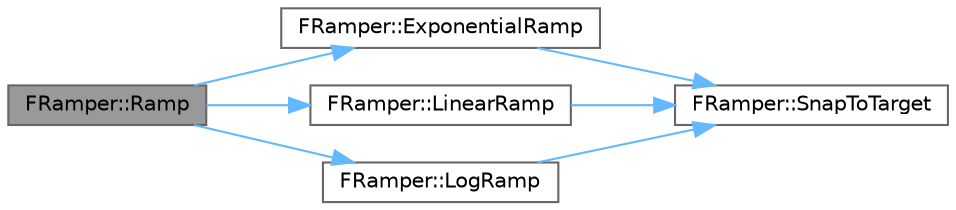 digraph "FRamper::Ramp"
{
 // INTERACTIVE_SVG=YES
 // LATEX_PDF_SIZE
  bgcolor="transparent";
  edge [fontname=Helvetica,fontsize=10,labelfontname=Helvetica,labelfontsize=10];
  node [fontname=Helvetica,fontsize=10,shape=box,height=0.2,width=0.4];
  rankdir="LR";
  Node1 [id="Node000001",label="FRamper::Ramp",height=0.2,width=0.4,color="gray40", fillcolor="grey60", style="filled", fontcolor="black",tooltip=" "];
  Node1 -> Node2 [id="edge1_Node000001_Node000002",color="steelblue1",style="solid",tooltip=" "];
  Node2 [id="Node000002",label="FRamper::ExponentialRamp",height=0.2,width=0.4,color="grey40", fillcolor="white", style="filled",URL="$d2/db5/classFRamper.html#a6f1d0be80d8282b9a87c5b5bd84b048b",tooltip=" "];
  Node2 -> Node3 [id="edge2_Node000002_Node000003",color="steelblue1",style="solid",tooltip=" "];
  Node3 [id="Node000003",label="FRamper::SnapToTarget",height=0.2,width=0.4,color="grey40", fillcolor="white", style="filled",URL="$d2/db5/classFRamper.html#a4bb76a39228922f4d225428a356fe2fe",tooltip=" "];
  Node1 -> Node4 [id="edge3_Node000001_Node000004",color="steelblue1",style="solid",tooltip=" "];
  Node4 [id="Node000004",label="FRamper::LinearRamp",height=0.2,width=0.4,color="grey40", fillcolor="white", style="filled",URL="$d2/db5/classFRamper.html#abf7c02c88225b27d933ff46056252620",tooltip=" "];
  Node4 -> Node3 [id="edge4_Node000004_Node000003",color="steelblue1",style="solid",tooltip=" "];
  Node1 -> Node5 [id="edge5_Node000001_Node000005",color="steelblue1",style="solid",tooltip=" "];
  Node5 [id="Node000005",label="FRamper::LogRamp",height=0.2,width=0.4,color="grey40", fillcolor="white", style="filled",URL="$d2/db5/classFRamper.html#a34e60df35f814c3c091b583677e71b9d",tooltip=" "];
  Node5 -> Node3 [id="edge6_Node000005_Node000003",color="steelblue1",style="solid",tooltip=" "];
}
